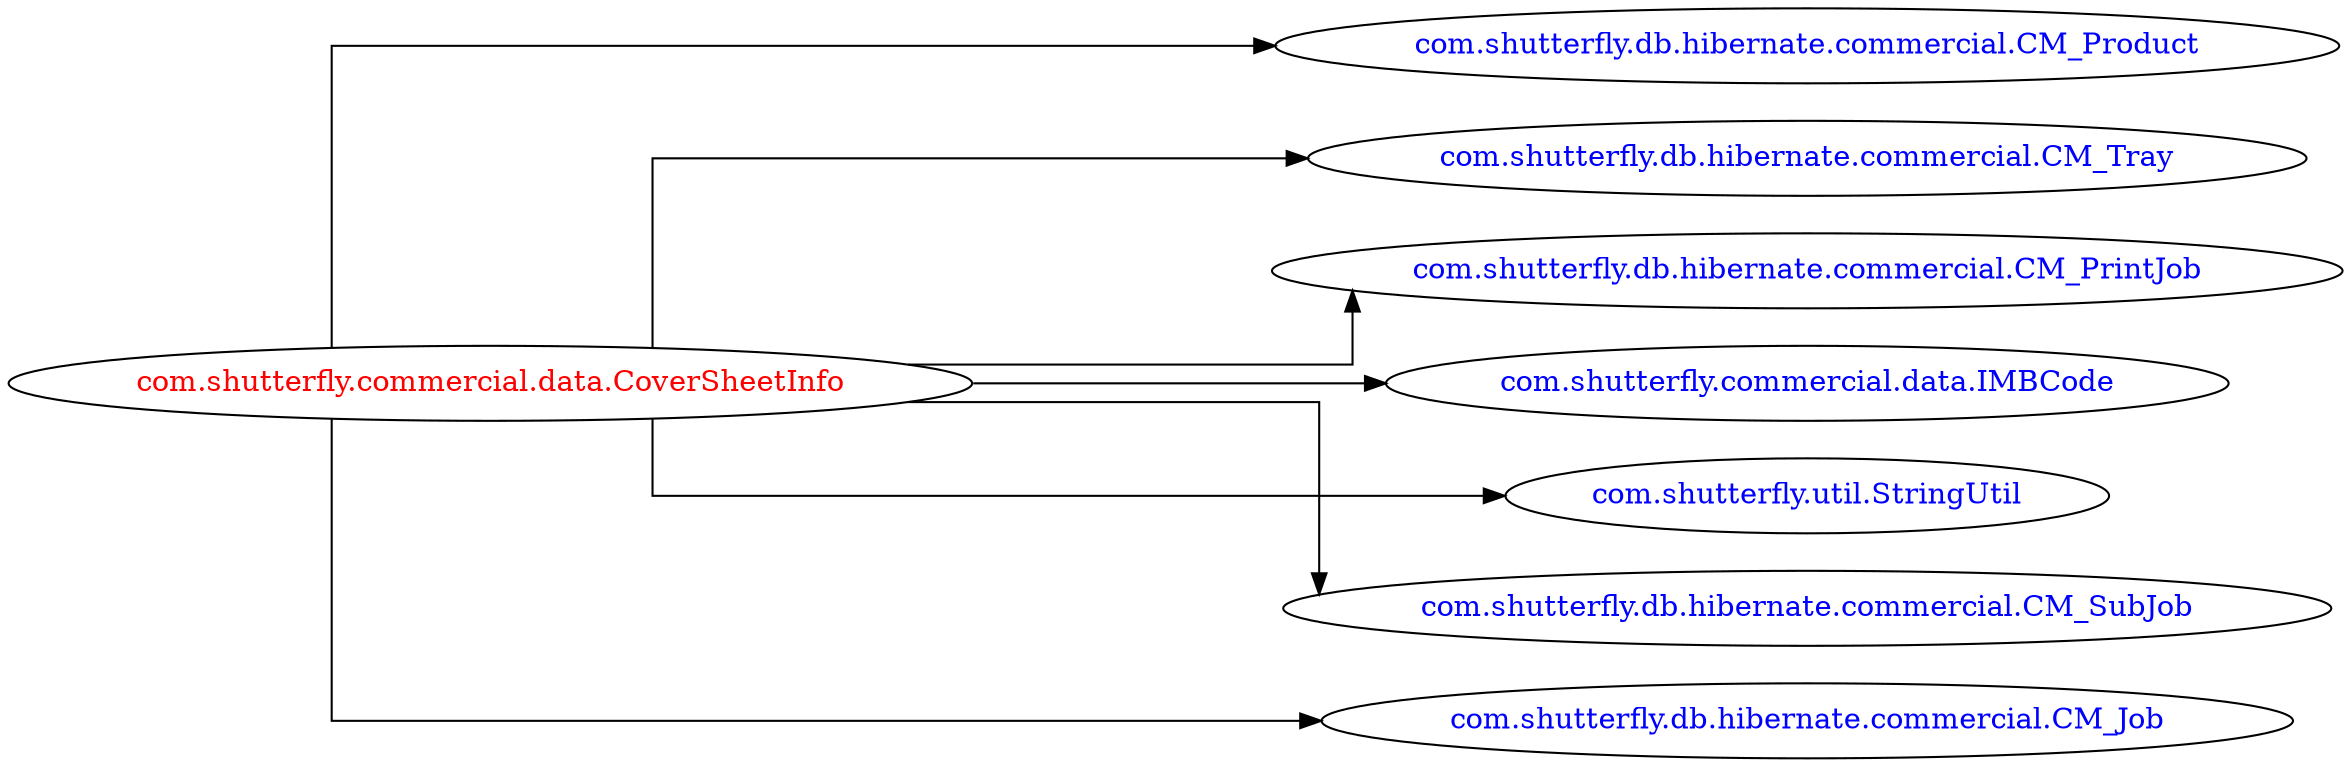 digraph dependencyGraph {
 concentrate=true;
 ranksep="2.0";
 rankdir="LR"; 
 splines="ortho";
"com.shutterfly.commercial.data.CoverSheetInfo" [fontcolor="red"];
"com.shutterfly.db.hibernate.commercial.CM_Product" [ fontcolor="blue" ];
"com.shutterfly.commercial.data.CoverSheetInfo"->"com.shutterfly.db.hibernate.commercial.CM_Product";
"com.shutterfly.db.hibernate.commercial.CM_Tray" [ fontcolor="blue" ];
"com.shutterfly.commercial.data.CoverSheetInfo"->"com.shutterfly.db.hibernate.commercial.CM_Tray";
"com.shutterfly.db.hibernate.commercial.CM_PrintJob" [ fontcolor="blue" ];
"com.shutterfly.commercial.data.CoverSheetInfo"->"com.shutterfly.db.hibernate.commercial.CM_PrintJob";
"com.shutterfly.commercial.data.IMBCode" [ fontcolor="blue" ];
"com.shutterfly.commercial.data.CoverSheetInfo"->"com.shutterfly.commercial.data.IMBCode";
"com.shutterfly.util.StringUtil" [ fontcolor="blue" ];
"com.shutterfly.commercial.data.CoverSheetInfo"->"com.shutterfly.util.StringUtil";
"com.shutterfly.db.hibernate.commercial.CM_SubJob" [ fontcolor="blue" ];
"com.shutterfly.commercial.data.CoverSheetInfo"->"com.shutterfly.db.hibernate.commercial.CM_SubJob";
"com.shutterfly.db.hibernate.commercial.CM_Job" [ fontcolor="blue" ];
"com.shutterfly.commercial.data.CoverSheetInfo"->"com.shutterfly.db.hibernate.commercial.CM_Job";
}